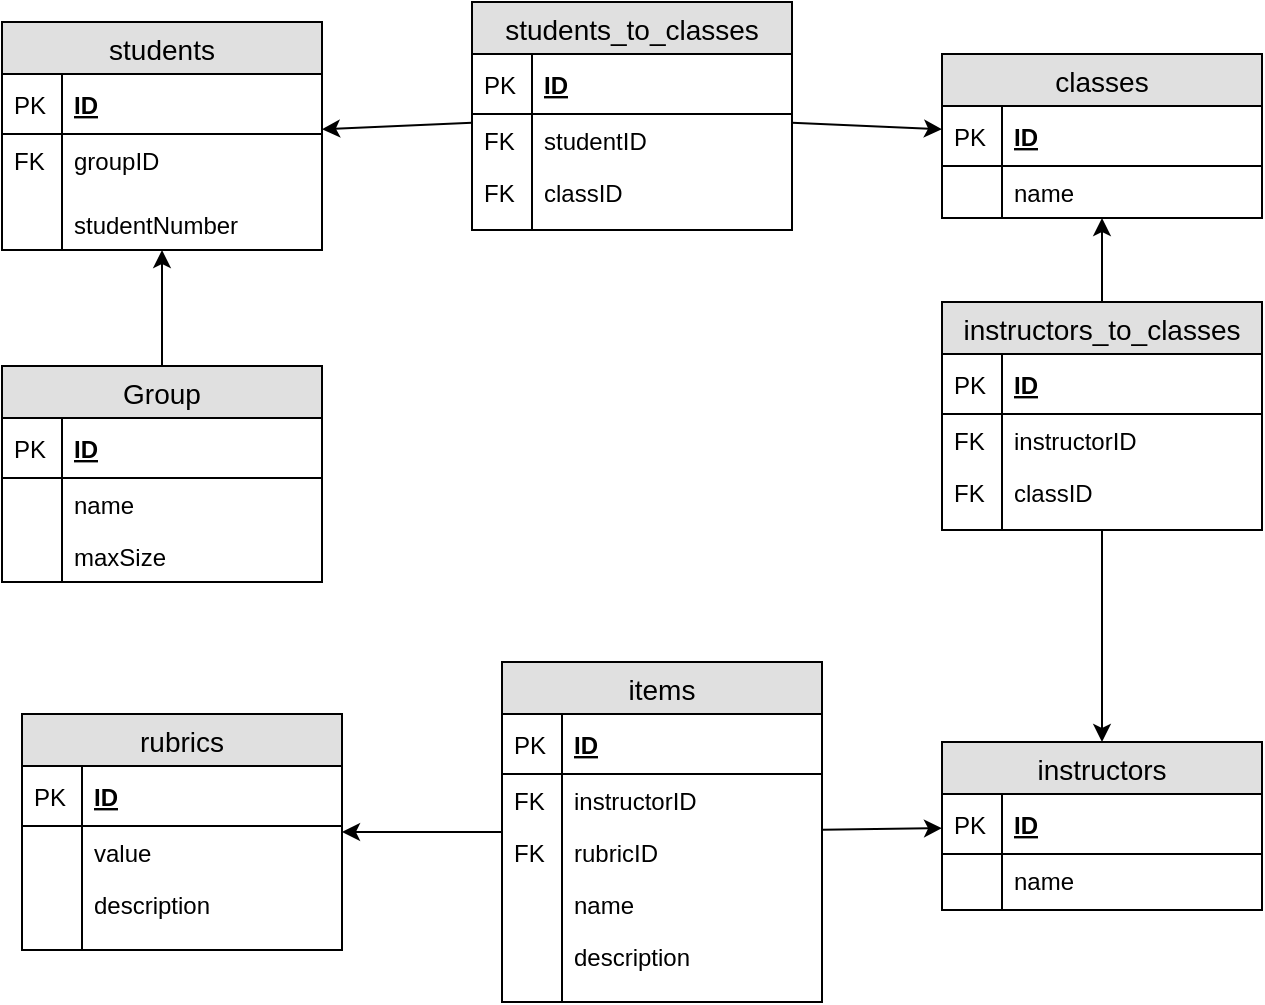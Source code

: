 <mxfile version="12.7.9" type="github"><diagram id="0mN1ufUsOm9HizW7wRVA" name="Page-1"><mxGraphModel dx="66" dy="571" grid="1" gridSize="10" guides="1" tooltips="1" connect="1" arrows="1" fold="1" page="1" pageScale="1" pageWidth="850" pageHeight="1100" math="0" shadow="0"><root><mxCell id="0"/><mxCell id="1" parent="0"/><mxCell id="CHr-BzIEMr7lL2fNx6Ow-12" value="students" style="swimlane;fontStyle=0;childLayout=stackLayout;horizontal=1;startSize=26;fillColor=#e0e0e0;horizontalStack=0;resizeParent=1;resizeParentMax=0;resizeLast=0;collapsible=1;marginBottom=0;swimlaneFillColor=#ffffff;align=center;fontSize=14;" parent="1" vertex="1"><mxGeometry x="190" y="40" width="160" height="114" as="geometry"/></mxCell><mxCell id="CHr-BzIEMr7lL2fNx6Ow-13" value="ID" style="shape=partialRectangle;top=0;left=0;right=0;bottom=1;align=left;verticalAlign=middle;fillColor=none;spacingLeft=34;spacingRight=4;overflow=hidden;rotatable=0;points=[[0,0.5],[1,0.5]];portConstraint=eastwest;dropTarget=0;fontStyle=5;fontSize=12;" parent="CHr-BzIEMr7lL2fNx6Ow-12" vertex="1"><mxGeometry y="26" width="160" height="30" as="geometry"/></mxCell><mxCell id="CHr-BzIEMr7lL2fNx6Ow-14" value="PK" style="shape=partialRectangle;top=0;left=0;bottom=0;fillColor=none;align=left;verticalAlign=middle;spacingLeft=4;spacingRight=4;overflow=hidden;rotatable=0;points=[];portConstraint=eastwest;part=1;fontSize=12;" parent="CHr-BzIEMr7lL2fNx6Ow-13" vertex="1" connectable="0"><mxGeometry width="30" height="30" as="geometry"/></mxCell><mxCell id="CHr-BzIEMr7lL2fNx6Ow-21" value="groupID" style="shape=partialRectangle;top=0;left=0;right=0;bottom=0;align=left;verticalAlign=top;fillColor=none;spacingLeft=34;spacingRight=4;overflow=hidden;rotatable=0;points=[[0,0.5],[1,0.5]];portConstraint=eastwest;dropTarget=0;fontSize=12;" parent="CHr-BzIEMr7lL2fNx6Ow-12" vertex="1"><mxGeometry y="56" width="160" height="32" as="geometry"/></mxCell><mxCell id="CHr-BzIEMr7lL2fNx6Ow-22" value="FK" style="shape=partialRectangle;top=0;left=0;bottom=0;fillColor=none;align=left;verticalAlign=top;spacingLeft=4;spacingRight=4;overflow=hidden;rotatable=0;points=[];portConstraint=eastwest;part=1;fontSize=12;" parent="CHr-BzIEMr7lL2fNx6Ow-21" vertex="1" connectable="0"><mxGeometry width="30" height="32" as="geometry"/></mxCell><mxCell id="CHr-BzIEMr7lL2fNx6Ow-19" value="studentNumber" style="shape=partialRectangle;top=0;left=0;right=0;bottom=0;align=left;verticalAlign=top;fillColor=none;spacingLeft=34;spacingRight=4;overflow=hidden;rotatable=0;points=[[0,0.5],[1,0.5]];portConstraint=eastwest;dropTarget=0;fontSize=12;" parent="CHr-BzIEMr7lL2fNx6Ow-12" vertex="1"><mxGeometry y="88" width="160" height="26" as="geometry"/></mxCell><mxCell id="CHr-BzIEMr7lL2fNx6Ow-20" value="" style="shape=partialRectangle;top=0;left=0;bottom=0;fillColor=none;align=left;verticalAlign=top;spacingLeft=4;spacingRight=4;overflow=hidden;rotatable=0;points=[];portConstraint=eastwest;part=1;fontSize=12;" parent="CHr-BzIEMr7lL2fNx6Ow-19" vertex="1" connectable="0"><mxGeometry width="30" height="26" as="geometry"/></mxCell><mxCell id="CHr-BzIEMr7lL2fNx6Ow-23" value="instructors" style="swimlane;fontStyle=0;childLayout=stackLayout;horizontal=1;startSize=26;fillColor=#e0e0e0;horizontalStack=0;resizeParent=1;resizeParentMax=0;resizeLast=0;collapsible=1;marginBottom=0;swimlaneFillColor=#ffffff;align=center;fontSize=14;" parent="1" vertex="1"><mxGeometry x="660" y="400" width="160" height="84" as="geometry"/></mxCell><mxCell id="CHr-BzIEMr7lL2fNx6Ow-24" value="ID" style="shape=partialRectangle;top=0;left=0;right=0;bottom=1;align=left;verticalAlign=middle;fillColor=none;spacingLeft=34;spacingRight=4;overflow=hidden;rotatable=0;points=[[0,0.5],[1,0.5]];portConstraint=eastwest;dropTarget=0;fontStyle=5;fontSize=12;" parent="CHr-BzIEMr7lL2fNx6Ow-23" vertex="1"><mxGeometry y="26" width="160" height="30" as="geometry"/></mxCell><mxCell id="CHr-BzIEMr7lL2fNx6Ow-25" value="PK" style="shape=partialRectangle;top=0;left=0;bottom=0;fillColor=none;align=left;verticalAlign=middle;spacingLeft=4;spacingRight=4;overflow=hidden;rotatable=0;points=[];portConstraint=eastwest;part=1;fontSize=12;" parent="CHr-BzIEMr7lL2fNx6Ow-24" vertex="1" connectable="0"><mxGeometry width="30" height="30" as="geometry"/></mxCell><mxCell id="CHr-BzIEMr7lL2fNx6Ow-28" value="name" style="shape=partialRectangle;top=0;left=0;right=0;bottom=0;align=left;verticalAlign=top;fillColor=none;spacingLeft=34;spacingRight=4;overflow=hidden;rotatable=0;points=[[0,0.5],[1,0.5]];portConstraint=eastwest;dropTarget=0;fontSize=12;" parent="CHr-BzIEMr7lL2fNx6Ow-23" vertex="1"><mxGeometry y="56" width="160" height="26" as="geometry"/></mxCell><mxCell id="CHr-BzIEMr7lL2fNx6Ow-29" value="" style="shape=partialRectangle;top=0;left=0;bottom=0;fillColor=none;align=left;verticalAlign=top;spacingLeft=4;spacingRight=4;overflow=hidden;rotatable=0;points=[];portConstraint=eastwest;part=1;fontSize=12;" parent="CHr-BzIEMr7lL2fNx6Ow-28" vertex="1" connectable="0"><mxGeometry width="30" height="26" as="geometry"/></mxCell><mxCell id="CHr-BzIEMr7lL2fNx6Ow-30" value="" style="shape=partialRectangle;top=0;left=0;right=0;bottom=0;align=left;verticalAlign=top;fillColor=none;spacingLeft=34;spacingRight=4;overflow=hidden;rotatable=0;points=[[0,0.5],[1,0.5]];portConstraint=eastwest;dropTarget=0;fontSize=12;" parent="CHr-BzIEMr7lL2fNx6Ow-23" vertex="1"><mxGeometry y="82" width="160" height="2" as="geometry"/></mxCell><mxCell id="CHr-BzIEMr7lL2fNx6Ow-31" value="" style="shape=partialRectangle;top=0;left=0;bottom=0;fillColor=none;align=left;verticalAlign=top;spacingLeft=4;spacingRight=4;overflow=hidden;rotatable=0;points=[];portConstraint=eastwest;part=1;fontSize=12;" parent="CHr-BzIEMr7lL2fNx6Ow-30" vertex="1" connectable="0"><mxGeometry width="30" height="2" as="geometry"/></mxCell><mxCell id="CHr-BzIEMr7lL2fNx6Ow-36" value="Group" style="swimlane;fontStyle=0;childLayout=stackLayout;horizontal=1;startSize=26;fillColor=#e0e0e0;horizontalStack=0;resizeParent=1;resizeParentMax=0;resizeLast=0;collapsible=1;marginBottom=0;swimlaneFillColor=#ffffff;align=center;fontSize=14;" parent="1" vertex="1"><mxGeometry x="190" y="212" width="160" height="108" as="geometry"/></mxCell><mxCell id="CHr-BzIEMr7lL2fNx6Ow-37" value="ID" style="shape=partialRectangle;top=0;left=0;right=0;bottom=1;align=left;verticalAlign=middle;fillColor=none;spacingLeft=34;spacingRight=4;overflow=hidden;rotatable=0;points=[[0,0.5],[1,0.5]];portConstraint=eastwest;dropTarget=0;fontStyle=5;fontSize=12;" parent="CHr-BzIEMr7lL2fNx6Ow-36" vertex="1"><mxGeometry y="26" width="160" height="30" as="geometry"/></mxCell><mxCell id="CHr-BzIEMr7lL2fNx6Ow-38" value="PK" style="shape=partialRectangle;top=0;left=0;bottom=0;fillColor=none;align=left;verticalAlign=middle;spacingLeft=4;spacingRight=4;overflow=hidden;rotatable=0;points=[];portConstraint=eastwest;part=1;fontSize=12;" parent="CHr-BzIEMr7lL2fNx6Ow-37" vertex="1" connectable="0"><mxGeometry width="30" height="30" as="geometry"/></mxCell><mxCell id="Eh9dhnlPPv7l2OPqnHQA-3" value="name" style="shape=partialRectangle;top=0;left=0;right=0;bottom=0;align=left;verticalAlign=top;fillColor=none;spacingLeft=34;spacingRight=4;overflow=hidden;rotatable=0;points=[[0,0.5],[1,0.5]];portConstraint=eastwest;dropTarget=0;fontSize=12;" parent="CHr-BzIEMr7lL2fNx6Ow-36" vertex="1"><mxGeometry y="56" width="160" height="26" as="geometry"/></mxCell><mxCell id="Eh9dhnlPPv7l2OPqnHQA-4" value="" style="shape=partialRectangle;top=0;left=0;bottom=0;fillColor=none;align=left;verticalAlign=top;spacingLeft=4;spacingRight=4;overflow=hidden;rotatable=0;points=[];portConstraint=eastwest;part=1;fontSize=12;" parent="Eh9dhnlPPv7l2OPqnHQA-3" vertex="1" connectable="0"><mxGeometry width="30" height="26" as="geometry"/></mxCell><mxCell id="CHr-BzIEMr7lL2fNx6Ow-39" value="maxSize" style="shape=partialRectangle;top=0;left=0;right=0;bottom=0;align=left;verticalAlign=top;fillColor=none;spacingLeft=34;spacingRight=4;overflow=hidden;rotatable=0;points=[[0,0.5],[1,0.5]];portConstraint=eastwest;dropTarget=0;fontSize=12;" parent="CHr-BzIEMr7lL2fNx6Ow-36" vertex="1"><mxGeometry y="82" width="160" height="26" as="geometry"/></mxCell><mxCell id="CHr-BzIEMr7lL2fNx6Ow-40" value="" style="shape=partialRectangle;top=0;left=0;bottom=0;fillColor=none;align=left;verticalAlign=top;spacingLeft=4;spacingRight=4;overflow=hidden;rotatable=0;points=[];portConstraint=eastwest;part=1;fontSize=12;" parent="CHr-BzIEMr7lL2fNx6Ow-39" vertex="1" connectable="0"><mxGeometry width="30" height="26" as="geometry"/></mxCell><mxCell id="BnlHaHpBWMDJBR1YbClO-19" value="items" style="swimlane;fontStyle=0;childLayout=stackLayout;horizontal=1;startSize=26;fillColor=#e0e0e0;horizontalStack=0;resizeParent=1;resizeParentMax=0;resizeLast=0;collapsible=1;marginBottom=0;swimlaneFillColor=#ffffff;align=center;fontSize=14;" parent="1" vertex="1"><mxGeometry x="440" y="360" width="160" height="170" as="geometry"/></mxCell><mxCell id="BnlHaHpBWMDJBR1YbClO-20" value="ID" style="shape=partialRectangle;top=0;left=0;right=0;bottom=1;align=left;verticalAlign=middle;fillColor=none;spacingLeft=34;spacingRight=4;overflow=hidden;rotatable=0;points=[[0,0.5],[1,0.5]];portConstraint=eastwest;dropTarget=0;fontStyle=5;fontSize=12;" parent="BnlHaHpBWMDJBR1YbClO-19" vertex="1"><mxGeometry y="26" width="160" height="30" as="geometry"/></mxCell><mxCell id="BnlHaHpBWMDJBR1YbClO-21" value="PK" style="shape=partialRectangle;top=0;left=0;bottom=0;fillColor=none;align=left;verticalAlign=middle;spacingLeft=4;spacingRight=4;overflow=hidden;rotatable=0;points=[];portConstraint=eastwest;part=1;fontSize=12;" parent="BnlHaHpBWMDJBR1YbClO-20" vertex="1" connectable="0"><mxGeometry width="30" height="30" as="geometry"/></mxCell><mxCell id="BnlHaHpBWMDJBR1YbClO-30" value="instructorID" style="shape=partialRectangle;top=0;left=0;right=0;bottom=0;align=left;verticalAlign=top;fillColor=none;spacingLeft=34;spacingRight=4;overflow=hidden;rotatable=0;points=[[0,0.5],[1,0.5]];portConstraint=eastwest;dropTarget=0;fontSize=12;" parent="BnlHaHpBWMDJBR1YbClO-19" vertex="1"><mxGeometry y="56" width="160" height="26" as="geometry"/></mxCell><mxCell id="BnlHaHpBWMDJBR1YbClO-31" value="FK" style="shape=partialRectangle;top=0;left=0;bottom=0;fillColor=none;align=left;verticalAlign=top;spacingLeft=4;spacingRight=4;overflow=hidden;rotatable=0;points=[];portConstraint=eastwest;part=1;fontSize=12;" parent="BnlHaHpBWMDJBR1YbClO-30" vertex="1" connectable="0"><mxGeometry width="30" height="26" as="geometry"/></mxCell><mxCell id="xq8DCVGn1bKXSzqJVQgI-35" value="rubricID" style="shape=partialRectangle;top=0;left=0;right=0;bottom=0;align=left;verticalAlign=top;fillColor=none;spacingLeft=34;spacingRight=4;overflow=hidden;rotatable=0;points=[[0,0.5],[1,0.5]];portConstraint=eastwest;dropTarget=0;fontSize=12;" vertex="1" parent="BnlHaHpBWMDJBR1YbClO-19"><mxGeometry y="82" width="160" height="26" as="geometry"/></mxCell><mxCell id="xq8DCVGn1bKXSzqJVQgI-36" value="FK" style="shape=partialRectangle;top=0;left=0;bottom=0;fillColor=none;align=left;verticalAlign=top;spacingLeft=4;spacingRight=4;overflow=hidden;rotatable=0;points=[];portConstraint=eastwest;part=1;fontSize=12;" vertex="1" connectable="0" parent="xq8DCVGn1bKXSzqJVQgI-35"><mxGeometry width="30" height="26" as="geometry"/></mxCell><mxCell id="BnlHaHpBWMDJBR1YbClO-24" value="name" style="shape=partialRectangle;top=0;left=0;right=0;bottom=0;align=left;verticalAlign=top;fillColor=none;spacingLeft=34;spacingRight=4;overflow=hidden;rotatable=0;points=[[0,0.5],[1,0.5]];portConstraint=eastwest;dropTarget=0;fontSize=12;" parent="BnlHaHpBWMDJBR1YbClO-19" vertex="1"><mxGeometry y="108" width="160" height="26" as="geometry"/></mxCell><mxCell id="BnlHaHpBWMDJBR1YbClO-25" value="" style="shape=partialRectangle;top=0;left=0;bottom=0;fillColor=none;align=left;verticalAlign=top;spacingLeft=4;spacingRight=4;overflow=hidden;rotatable=0;points=[];portConstraint=eastwest;part=1;fontSize=12;" parent="BnlHaHpBWMDJBR1YbClO-24" vertex="1" connectable="0"><mxGeometry width="30" height="26" as="geometry"/></mxCell><mxCell id="BnlHaHpBWMDJBR1YbClO-26" value="description" style="shape=partialRectangle;top=0;left=0;right=0;bottom=0;align=left;verticalAlign=top;fillColor=none;spacingLeft=34;spacingRight=4;overflow=hidden;rotatable=0;points=[[0,0.5],[1,0.5]];portConstraint=eastwest;dropTarget=0;fontSize=12;" parent="BnlHaHpBWMDJBR1YbClO-19" vertex="1"><mxGeometry y="134" width="160" height="26" as="geometry"/></mxCell><mxCell id="BnlHaHpBWMDJBR1YbClO-27" value="" style="shape=partialRectangle;top=0;left=0;bottom=0;fillColor=none;align=left;verticalAlign=top;spacingLeft=4;spacingRight=4;overflow=hidden;rotatable=0;points=[];portConstraint=eastwest;part=1;fontSize=12;" parent="BnlHaHpBWMDJBR1YbClO-26" vertex="1" connectable="0"><mxGeometry width="30" height="26" as="geometry"/></mxCell><mxCell id="BnlHaHpBWMDJBR1YbClO-28" value="" style="shape=partialRectangle;top=0;left=0;right=0;bottom=0;align=left;verticalAlign=top;fillColor=none;spacingLeft=34;spacingRight=4;overflow=hidden;rotatable=0;points=[[0,0.5],[1,0.5]];portConstraint=eastwest;dropTarget=0;fontSize=12;" parent="BnlHaHpBWMDJBR1YbClO-19" vertex="1"><mxGeometry y="160" width="160" height="10" as="geometry"/></mxCell><mxCell id="BnlHaHpBWMDJBR1YbClO-29" value="" style="shape=partialRectangle;top=0;left=0;bottom=0;fillColor=none;align=left;verticalAlign=top;spacingLeft=4;spacingRight=4;overflow=hidden;rotatable=0;points=[];portConstraint=eastwest;part=1;fontSize=12;" parent="BnlHaHpBWMDJBR1YbClO-28" vertex="1" connectable="0"><mxGeometry width="30" height="10" as="geometry"/></mxCell><mxCell id="BnlHaHpBWMDJBR1YbClO-45" value="rubrics" style="swimlane;fontStyle=0;childLayout=stackLayout;horizontal=1;startSize=26;fillColor=#e0e0e0;horizontalStack=0;resizeParent=1;resizeParentMax=0;resizeLast=0;collapsible=1;marginBottom=0;swimlaneFillColor=#ffffff;align=center;fontSize=14;" parent="1" vertex="1"><mxGeometry x="200" y="386" width="160" height="118" as="geometry"/></mxCell><mxCell id="BnlHaHpBWMDJBR1YbClO-46" value="ID" style="shape=partialRectangle;top=0;left=0;right=0;bottom=1;align=left;verticalAlign=middle;fillColor=none;spacingLeft=34;spacingRight=4;overflow=hidden;rotatable=0;points=[[0,0.5],[1,0.5]];portConstraint=eastwest;dropTarget=0;fontStyle=5;fontSize=12;" parent="BnlHaHpBWMDJBR1YbClO-45" vertex="1"><mxGeometry y="26" width="160" height="30" as="geometry"/></mxCell><mxCell id="BnlHaHpBWMDJBR1YbClO-47" value="PK" style="shape=partialRectangle;top=0;left=0;bottom=0;fillColor=none;align=left;verticalAlign=middle;spacingLeft=4;spacingRight=4;overflow=hidden;rotatable=0;points=[];portConstraint=eastwest;part=1;fontSize=12;" parent="BnlHaHpBWMDJBR1YbClO-46" vertex="1" connectable="0"><mxGeometry width="30" height="30" as="geometry"/></mxCell><mxCell id="BnlHaHpBWMDJBR1YbClO-50" value="value" style="shape=partialRectangle;top=0;left=0;right=0;bottom=0;align=left;verticalAlign=top;fillColor=none;spacingLeft=34;spacingRight=4;overflow=hidden;rotatable=0;points=[[0,0.5],[1,0.5]];portConstraint=eastwest;dropTarget=0;fontSize=12;" parent="BnlHaHpBWMDJBR1YbClO-45" vertex="1"><mxGeometry y="56" width="160" height="26" as="geometry"/></mxCell><mxCell id="BnlHaHpBWMDJBR1YbClO-51" value="" style="shape=partialRectangle;top=0;left=0;bottom=0;fillColor=none;align=left;verticalAlign=top;spacingLeft=4;spacingRight=4;overflow=hidden;rotatable=0;points=[];portConstraint=eastwest;part=1;fontSize=12;" parent="BnlHaHpBWMDJBR1YbClO-50" vertex="1" connectable="0"><mxGeometry width="30" height="26" as="geometry"/></mxCell><mxCell id="BnlHaHpBWMDJBR1YbClO-52" value="description" style="shape=partialRectangle;top=0;left=0;right=0;bottom=0;align=left;verticalAlign=top;fillColor=none;spacingLeft=34;spacingRight=4;overflow=hidden;rotatable=0;points=[[0,0.5],[1,0.5]];portConstraint=eastwest;dropTarget=0;fontSize=12;" parent="BnlHaHpBWMDJBR1YbClO-45" vertex="1"><mxGeometry y="82" width="160" height="26" as="geometry"/></mxCell><mxCell id="BnlHaHpBWMDJBR1YbClO-53" value="" style="shape=partialRectangle;top=0;left=0;bottom=0;fillColor=none;align=left;verticalAlign=top;spacingLeft=4;spacingRight=4;overflow=hidden;rotatable=0;points=[];portConstraint=eastwest;part=1;fontSize=12;" parent="BnlHaHpBWMDJBR1YbClO-52" vertex="1" connectable="0"><mxGeometry width="30" height="26" as="geometry"/></mxCell><mxCell id="BnlHaHpBWMDJBR1YbClO-54" value="" style="shape=partialRectangle;top=0;left=0;right=0;bottom=0;align=left;verticalAlign=top;fillColor=none;spacingLeft=34;spacingRight=4;overflow=hidden;rotatable=0;points=[[0,0.5],[1,0.5]];portConstraint=eastwest;dropTarget=0;fontSize=12;" parent="BnlHaHpBWMDJBR1YbClO-45" vertex="1"><mxGeometry y="108" width="160" height="10" as="geometry"/></mxCell><mxCell id="BnlHaHpBWMDJBR1YbClO-55" value="" style="shape=partialRectangle;top=0;left=0;bottom=0;fillColor=none;align=left;verticalAlign=top;spacingLeft=4;spacingRight=4;overflow=hidden;rotatable=0;points=[];portConstraint=eastwest;part=1;fontSize=12;" parent="BnlHaHpBWMDJBR1YbClO-54" vertex="1" connectable="0"><mxGeometry width="30" height="10" as="geometry"/></mxCell><mxCell id="xq8DCVGn1bKXSzqJVQgI-1" value="classes" style="swimlane;fontStyle=0;childLayout=stackLayout;horizontal=1;startSize=26;fillColor=#e0e0e0;horizontalStack=0;resizeParent=1;resizeParentMax=0;resizeLast=0;collapsible=1;marginBottom=0;swimlaneFillColor=#ffffff;align=center;fontSize=14;" vertex="1" parent="1"><mxGeometry x="660" y="56" width="160" height="82" as="geometry"/></mxCell><mxCell id="xq8DCVGn1bKXSzqJVQgI-2" value="ID" style="shape=partialRectangle;top=0;left=0;right=0;bottom=1;align=left;verticalAlign=middle;fillColor=none;spacingLeft=34;spacingRight=4;overflow=hidden;rotatable=0;points=[[0,0.5],[1,0.5]];portConstraint=eastwest;dropTarget=0;fontStyle=5;fontSize=12;" vertex="1" parent="xq8DCVGn1bKXSzqJVQgI-1"><mxGeometry y="26" width="160" height="30" as="geometry"/></mxCell><mxCell id="xq8DCVGn1bKXSzqJVQgI-3" value="PK" style="shape=partialRectangle;top=0;left=0;bottom=0;fillColor=none;align=left;verticalAlign=middle;spacingLeft=4;spacingRight=4;overflow=hidden;rotatable=0;points=[];portConstraint=eastwest;part=1;fontSize=12;" vertex="1" connectable="0" parent="xq8DCVGn1bKXSzqJVQgI-2"><mxGeometry width="30" height="30" as="geometry"/></mxCell><mxCell id="xq8DCVGn1bKXSzqJVQgI-4" value="name" style="shape=partialRectangle;top=0;left=0;right=0;bottom=0;align=left;verticalAlign=top;fillColor=none;spacingLeft=34;spacingRight=4;overflow=hidden;rotatable=0;points=[[0,0.5],[1,0.5]];portConstraint=eastwest;dropTarget=0;fontSize=12;" vertex="1" parent="xq8DCVGn1bKXSzqJVQgI-1"><mxGeometry y="56" width="160" height="26" as="geometry"/></mxCell><mxCell id="xq8DCVGn1bKXSzqJVQgI-5" value="" style="shape=partialRectangle;top=0;left=0;bottom=0;fillColor=none;align=left;verticalAlign=top;spacingLeft=4;spacingRight=4;overflow=hidden;rotatable=0;points=[];portConstraint=eastwest;part=1;fontSize=12;" vertex="1" connectable="0" parent="xq8DCVGn1bKXSzqJVQgI-4"><mxGeometry width="30" height="26" as="geometry"/></mxCell><mxCell id="xq8DCVGn1bKXSzqJVQgI-13" value="students_to_classes" style="swimlane;fontStyle=0;childLayout=stackLayout;horizontal=1;startSize=26;fillColor=#e0e0e0;horizontalStack=0;resizeParent=1;resizeParentMax=0;resizeLast=0;collapsible=1;marginBottom=0;swimlaneFillColor=#ffffff;align=center;fontSize=14;" vertex="1" parent="1"><mxGeometry x="425" y="30" width="160" height="114" as="geometry"/></mxCell><mxCell id="xq8DCVGn1bKXSzqJVQgI-14" value="ID" style="shape=partialRectangle;top=0;left=0;right=0;bottom=1;align=left;verticalAlign=middle;fillColor=none;spacingLeft=34;spacingRight=4;overflow=hidden;rotatable=0;points=[[0,0.5],[1,0.5]];portConstraint=eastwest;dropTarget=0;fontStyle=5;fontSize=12;" vertex="1" parent="xq8DCVGn1bKXSzqJVQgI-13"><mxGeometry y="26" width="160" height="30" as="geometry"/></mxCell><mxCell id="xq8DCVGn1bKXSzqJVQgI-15" value="PK" style="shape=partialRectangle;top=0;left=0;bottom=0;fillColor=none;align=left;verticalAlign=middle;spacingLeft=4;spacingRight=4;overflow=hidden;rotatable=0;points=[];portConstraint=eastwest;part=1;fontSize=12;" vertex="1" connectable="0" parent="xq8DCVGn1bKXSzqJVQgI-14"><mxGeometry width="30" height="30" as="geometry"/></mxCell><mxCell id="xq8DCVGn1bKXSzqJVQgI-16" value="studentID" style="shape=partialRectangle;top=0;left=0;right=0;bottom=0;align=left;verticalAlign=top;fillColor=none;spacingLeft=34;spacingRight=4;overflow=hidden;rotatable=0;points=[[0,0.5],[1,0.5]];portConstraint=eastwest;dropTarget=0;fontSize=12;" vertex="1" parent="xq8DCVGn1bKXSzqJVQgI-13"><mxGeometry y="56" width="160" height="26" as="geometry"/></mxCell><mxCell id="xq8DCVGn1bKXSzqJVQgI-17" value="FK" style="shape=partialRectangle;top=0;left=0;bottom=0;fillColor=none;align=left;verticalAlign=top;spacingLeft=4;spacingRight=4;overflow=hidden;rotatable=0;points=[];portConstraint=eastwest;part=1;fontSize=12;" vertex="1" connectable="0" parent="xq8DCVGn1bKXSzqJVQgI-16"><mxGeometry width="30" height="26" as="geometry"/></mxCell><mxCell id="xq8DCVGn1bKXSzqJVQgI-18" value="classID" style="shape=partialRectangle;top=0;left=0;right=0;bottom=0;align=left;verticalAlign=top;fillColor=none;spacingLeft=34;spacingRight=4;overflow=hidden;rotatable=0;points=[[0,0.5],[1,0.5]];portConstraint=eastwest;dropTarget=0;fontSize=12;" vertex="1" parent="xq8DCVGn1bKXSzqJVQgI-13"><mxGeometry y="82" width="160" height="32" as="geometry"/></mxCell><mxCell id="xq8DCVGn1bKXSzqJVQgI-19" value="FK" style="shape=partialRectangle;top=0;left=0;bottom=0;fillColor=none;align=left;verticalAlign=top;spacingLeft=4;spacingRight=4;overflow=hidden;rotatable=0;points=[];portConstraint=eastwest;part=1;fontSize=12;" vertex="1" connectable="0" parent="xq8DCVGn1bKXSzqJVQgI-18"><mxGeometry width="30" height="32" as="geometry"/></mxCell><mxCell id="xq8DCVGn1bKXSzqJVQgI-22" value="instructors_to_classes" style="swimlane;fontStyle=0;childLayout=stackLayout;horizontal=1;startSize=26;fillColor=#e0e0e0;horizontalStack=0;resizeParent=1;resizeParentMax=0;resizeLast=0;collapsible=1;marginBottom=0;swimlaneFillColor=#ffffff;align=center;fontSize=14;" vertex="1" parent="1"><mxGeometry x="660" y="180" width="160" height="114" as="geometry"/></mxCell><mxCell id="xq8DCVGn1bKXSzqJVQgI-23" value="ID" style="shape=partialRectangle;top=0;left=0;right=0;bottom=1;align=left;verticalAlign=middle;fillColor=none;spacingLeft=34;spacingRight=4;overflow=hidden;rotatable=0;points=[[0,0.5],[1,0.5]];portConstraint=eastwest;dropTarget=0;fontStyle=5;fontSize=12;" vertex="1" parent="xq8DCVGn1bKXSzqJVQgI-22"><mxGeometry y="26" width="160" height="30" as="geometry"/></mxCell><mxCell id="xq8DCVGn1bKXSzqJVQgI-24" value="PK" style="shape=partialRectangle;top=0;left=0;bottom=0;fillColor=none;align=left;verticalAlign=middle;spacingLeft=4;spacingRight=4;overflow=hidden;rotatable=0;points=[];portConstraint=eastwest;part=1;fontSize=12;" vertex="1" connectable="0" parent="xq8DCVGn1bKXSzqJVQgI-23"><mxGeometry width="30" height="30" as="geometry"/></mxCell><mxCell id="xq8DCVGn1bKXSzqJVQgI-25" value="instructorID" style="shape=partialRectangle;top=0;left=0;right=0;bottom=0;align=left;verticalAlign=top;fillColor=none;spacingLeft=34;spacingRight=4;overflow=hidden;rotatable=0;points=[[0,0.5],[1,0.5]];portConstraint=eastwest;dropTarget=0;fontSize=12;" vertex="1" parent="xq8DCVGn1bKXSzqJVQgI-22"><mxGeometry y="56" width="160" height="26" as="geometry"/></mxCell><mxCell id="xq8DCVGn1bKXSzqJVQgI-26" value="FK" style="shape=partialRectangle;top=0;left=0;bottom=0;fillColor=none;align=left;verticalAlign=top;spacingLeft=4;spacingRight=4;overflow=hidden;rotatable=0;points=[];portConstraint=eastwest;part=1;fontSize=12;" vertex="1" connectable="0" parent="xq8DCVGn1bKXSzqJVQgI-25"><mxGeometry width="30" height="26" as="geometry"/></mxCell><mxCell id="xq8DCVGn1bKXSzqJVQgI-27" value="classID" style="shape=partialRectangle;top=0;left=0;right=0;bottom=0;align=left;verticalAlign=top;fillColor=none;spacingLeft=34;spacingRight=4;overflow=hidden;rotatable=0;points=[[0,0.5],[1,0.5]];portConstraint=eastwest;dropTarget=0;fontSize=12;" vertex="1" parent="xq8DCVGn1bKXSzqJVQgI-22"><mxGeometry y="82" width="160" height="32" as="geometry"/></mxCell><mxCell id="xq8DCVGn1bKXSzqJVQgI-28" value="FK" style="shape=partialRectangle;top=0;left=0;bottom=0;fillColor=none;align=left;verticalAlign=top;spacingLeft=4;spacingRight=4;overflow=hidden;rotatable=0;points=[];portConstraint=eastwest;part=1;fontSize=12;" vertex="1" connectable="0" parent="xq8DCVGn1bKXSzqJVQgI-27"><mxGeometry width="30" height="32" as="geometry"/></mxCell><mxCell id="xq8DCVGn1bKXSzqJVQgI-31" value="" style="endArrow=classic;html=1;" edge="1" parent="1" source="xq8DCVGn1bKXSzqJVQgI-13" target="CHr-BzIEMr7lL2fNx6Ow-12"><mxGeometry width="50" height="50" relative="1" as="geometry"><mxPoint x="360" y="180" as="sourcePoint"/><mxPoint x="410" y="130" as="targetPoint"/></mxGeometry></mxCell><mxCell id="xq8DCVGn1bKXSzqJVQgI-32" value="" style="endArrow=classic;html=1;" edge="1" parent="1" source="xq8DCVGn1bKXSzqJVQgI-13" target="xq8DCVGn1bKXSzqJVQgI-1"><mxGeometry width="50" height="50" relative="1" as="geometry"><mxPoint x="570" y="260" as="sourcePoint"/><mxPoint x="620" y="210" as="targetPoint"/></mxGeometry></mxCell><mxCell id="xq8DCVGn1bKXSzqJVQgI-33" value="" style="endArrow=classic;html=1;" edge="1" parent="1" source="xq8DCVGn1bKXSzqJVQgI-22" target="xq8DCVGn1bKXSzqJVQgI-1"><mxGeometry width="50" height="50" relative="1" as="geometry"><mxPoint x="570" y="300" as="sourcePoint"/><mxPoint x="620" y="250" as="targetPoint"/></mxGeometry></mxCell><mxCell id="xq8DCVGn1bKXSzqJVQgI-34" value="" style="endArrow=classic;html=1;" edge="1" parent="1" source="xq8DCVGn1bKXSzqJVQgI-22" target="CHr-BzIEMr7lL2fNx6Ow-23"><mxGeometry width="50" height="50" relative="1" as="geometry"><mxPoint x="750" y="360" as="sourcePoint"/><mxPoint x="800" y="310" as="targetPoint"/></mxGeometry></mxCell><mxCell id="xq8DCVGn1bKXSzqJVQgI-37" value="" style="endArrow=classic;html=1;" edge="1" parent="1" source="CHr-BzIEMr7lL2fNx6Ow-36" target="CHr-BzIEMr7lL2fNx6Ow-12"><mxGeometry width="50" height="50" relative="1" as="geometry"><mxPoint x="380" y="310" as="sourcePoint"/><mxPoint x="430" y="260" as="targetPoint"/></mxGeometry></mxCell><mxCell id="xq8DCVGn1bKXSzqJVQgI-40" value="" style="endArrow=classic;html=1;" edge="1" parent="1" source="BnlHaHpBWMDJBR1YbClO-19" target="CHr-BzIEMr7lL2fNx6Ow-23"><mxGeometry width="50" height="50" relative="1" as="geometry"><mxPoint x="670" y="620" as="sourcePoint"/><mxPoint x="720" y="570" as="targetPoint"/></mxGeometry></mxCell><mxCell id="xq8DCVGn1bKXSzqJVQgI-41" value="" style="endArrow=classic;html=1;" edge="1" parent="1" source="BnlHaHpBWMDJBR1YbClO-19" target="BnlHaHpBWMDJBR1YbClO-45"><mxGeometry width="50" height="50" relative="1" as="geometry"><mxPoint x="300" y="640" as="sourcePoint"/><mxPoint x="350" y="590" as="targetPoint"/></mxGeometry></mxCell></root></mxGraphModel></diagram></mxfile>
